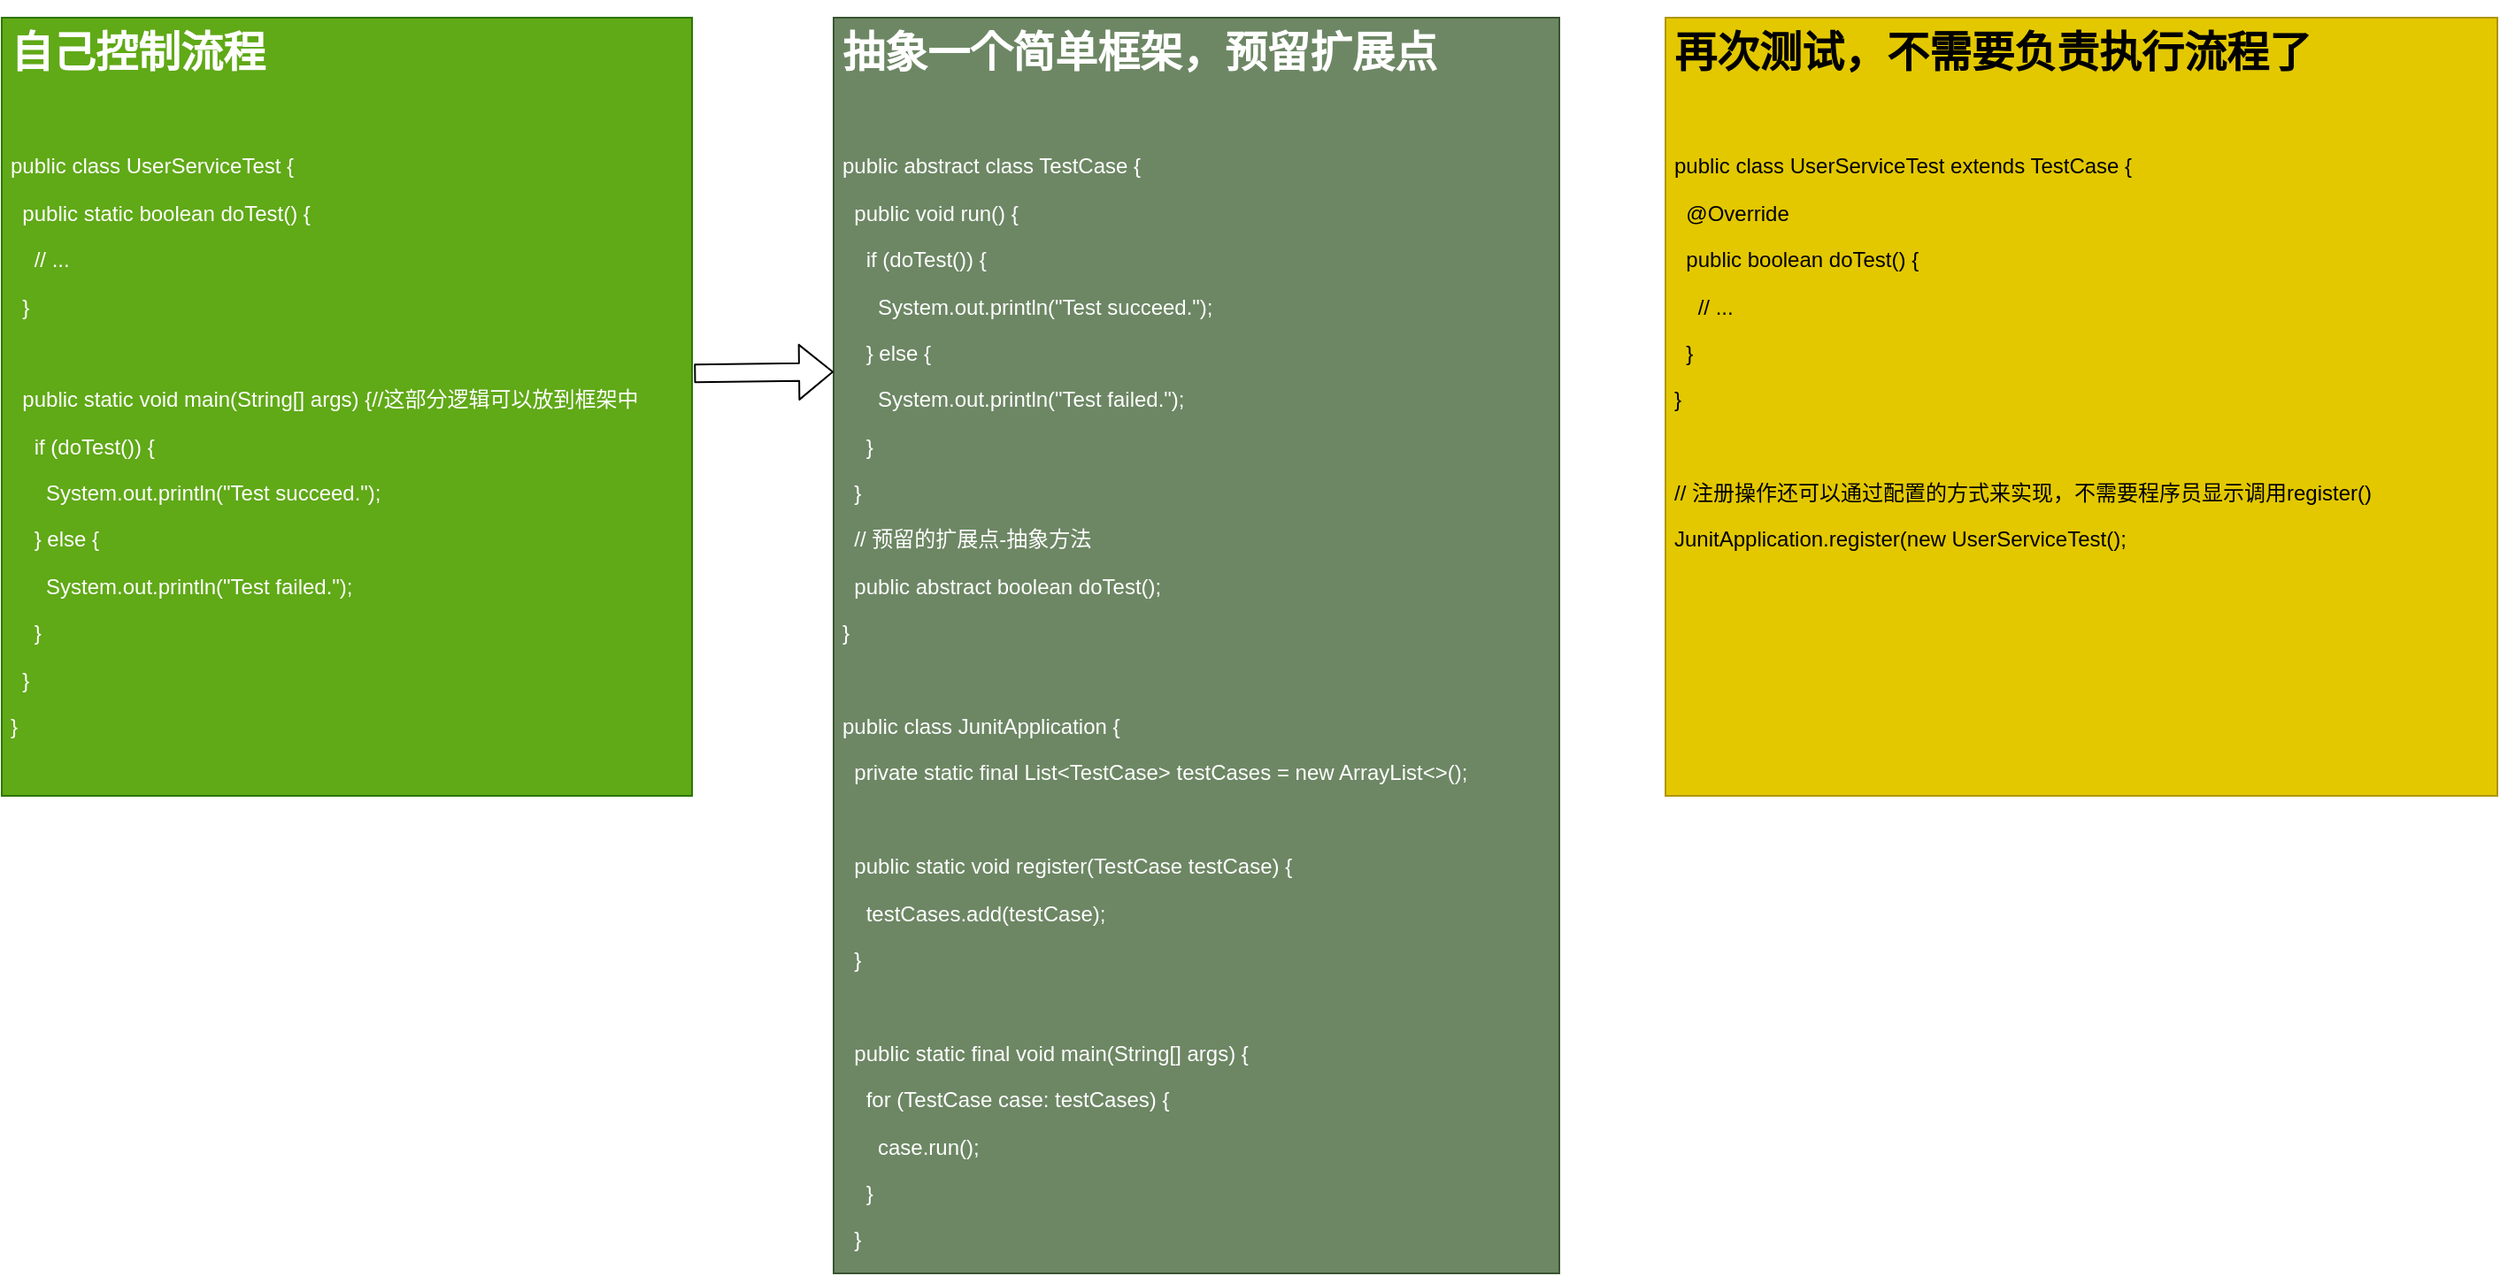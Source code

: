 <mxfile>
    <diagram id="bIiDWn-LiHT6Ueku2QZ1" name="Page-1">
        <mxGraphModel dx="1348" dy="1720" grid="1" gridSize="10" guides="1" tooltips="1" connect="1" arrows="1" fold="1" page="1" pageScale="1" pageWidth="827" pageHeight="1169" math="0" shadow="0">
            <root>
                <mxCell id="0"/>
                <mxCell id="1" parent="0"/>
                <mxCell id="2" value="&lt;h1&gt;自己控制流程&lt;/h1&gt;&lt;p&gt;&lt;br&gt;&lt;/p&gt;&lt;p&gt;public class UserServiceTest {&lt;/p&gt;&lt;p&gt;&amp;nbsp; public static boolean doTest() {&lt;/p&gt;&lt;p&gt;&amp;nbsp; &amp;nbsp; // ...&amp;nbsp;&lt;/p&gt;&lt;p&gt;&amp;nbsp; }&lt;/p&gt;&lt;p&gt;&amp;nbsp;&amp;nbsp;&lt;/p&gt;&lt;p&gt;&amp;nbsp; public static void main(String[] args) {//这部分逻辑可以放到框架中&lt;/p&gt;&lt;p&gt;&amp;nbsp; &amp;nbsp; if (doTest()) {&lt;/p&gt;&lt;p&gt;&amp;nbsp; &amp;nbsp; &amp;nbsp; System.out.println(&quot;Test succeed.&quot;);&lt;/p&gt;&lt;p&gt;&amp;nbsp; &amp;nbsp; } else {&lt;/p&gt;&lt;p&gt;&amp;nbsp; &amp;nbsp; &amp;nbsp; System.out.println(&quot;Test failed.&quot;);&lt;/p&gt;&lt;p&gt;&amp;nbsp; &amp;nbsp; }&lt;/p&gt;&lt;p&gt;&amp;nbsp; }&lt;/p&gt;&lt;p&gt;}&lt;/p&gt;" style="text;html=1;strokeColor=#2D7600;fillColor=#60a917;spacing=5;spacingTop=-20;whiteSpace=wrap;overflow=hidden;rounded=0;fontColor=#ffffff;" vertex="1" parent="1">
                    <mxGeometry x="50" y="290" width="390" height="440" as="geometry"/>
                </mxCell>
                <mxCell id="3" value="&lt;h1&gt;抽象一个简单框架，预留扩展点&lt;/h1&gt;&lt;p&gt;&lt;br&gt;&lt;/p&gt;&lt;p&gt;public abstract class TestCase {&lt;/p&gt;&lt;p&gt;&amp;nbsp; public void run() {&lt;/p&gt;&lt;p&gt;&amp;nbsp; &amp;nbsp; if (doTest()) {&lt;/p&gt;&lt;p&gt;&amp;nbsp; &amp;nbsp; &amp;nbsp; System.out.println(&quot;Test succeed.&quot;);&lt;/p&gt;&lt;p&gt;&amp;nbsp; &amp;nbsp; } else {&lt;/p&gt;&lt;p&gt;&amp;nbsp; &amp;nbsp; &amp;nbsp; System.out.println(&quot;Test failed.&quot;);&lt;/p&gt;&lt;p&gt;&amp;nbsp; &amp;nbsp; }&lt;/p&gt;&lt;p&gt;&amp;nbsp; }&lt;/p&gt;&lt;p&gt;&amp;nbsp; // 预留的扩展点-抽象方法&lt;/p&gt;&lt;p&gt;&amp;nbsp; public abstract boolean doTest();&lt;/p&gt;&lt;p&gt;}&lt;/p&gt;&lt;p&gt;&lt;br&gt;&lt;/p&gt;&lt;p&gt;public class JunitApplication {&lt;/p&gt;&lt;p&gt;&amp;nbsp; private static final List&amp;lt;TestCase&amp;gt; testCases = new ArrayList&amp;lt;&amp;gt;();&lt;/p&gt;&lt;p&gt;&amp;nbsp;&amp;nbsp;&lt;/p&gt;&lt;p&gt;&amp;nbsp; public static void register(TestCase testCase) {&lt;/p&gt;&lt;p&gt;&amp;nbsp; &amp;nbsp; testCases.add(testCase);&lt;/p&gt;&lt;p&gt;&amp;nbsp; }&lt;/p&gt;&lt;p&gt;&amp;nbsp;&amp;nbsp;&lt;/p&gt;&lt;p&gt;&amp;nbsp; public static final void main(String[] args) {&lt;/p&gt;&lt;p&gt;&amp;nbsp; &amp;nbsp; for (TestCase case: testCases) {&lt;/p&gt;&lt;p&gt;&amp;nbsp; &amp;nbsp; &amp;nbsp; case.run();&lt;/p&gt;&lt;p&gt;&amp;nbsp; &amp;nbsp; }&lt;/p&gt;&lt;p&gt;&amp;nbsp; }&lt;/p&gt;" style="text;html=1;strokeColor=#3A5431;fillColor=#6d8764;spacing=5;spacingTop=-20;whiteSpace=wrap;overflow=hidden;rounded=0;fontColor=#ffffff;" vertex="1" parent="1">
                    <mxGeometry x="520" y="290" width="410" height="710" as="geometry"/>
                </mxCell>
                <mxCell id="4" value="&lt;h1&gt;再次测试，不需要负责执行流程了&lt;/h1&gt;&lt;p&gt;&lt;br&gt;&lt;/p&gt;&lt;p&gt;public class UserServiceTest extends TestCase {&lt;/p&gt;&lt;p&gt;&amp;nbsp; @Override&lt;/p&gt;&lt;p&gt;&amp;nbsp; public boolean doTest() {&lt;/p&gt;&lt;p&gt;&amp;nbsp; &amp;nbsp; // ...&amp;nbsp;&lt;/p&gt;&lt;p&gt;&amp;nbsp; }&lt;/p&gt;&lt;p&gt;}&lt;/p&gt;&lt;p&gt;&lt;br&gt;&lt;/p&gt;&lt;p&gt;// 注册操作还可以通过配置的方式来实现，不需要程序员显示调用register()&lt;/p&gt;&lt;p&gt;JunitApplication.register(new UserServiceTest();&lt;/p&gt;" style="text;html=1;strokeColor=#B09500;fillColor=#e3c800;spacing=5;spacingTop=-20;whiteSpace=wrap;overflow=hidden;rounded=0;fontColor=#000000;" vertex="1" parent="1">
                    <mxGeometry x="990" y="290" width="470" height="440" as="geometry"/>
                </mxCell>
                <mxCell id="5" value="" style="shape=flexArrow;endArrow=classic;html=1;exitX=1.003;exitY=0.457;exitDx=0;exitDy=0;exitPerimeter=0;entryX=0;entryY=0.282;entryDx=0;entryDy=0;entryPerimeter=0;" edge="1" parent="1" source="2" target="3">
                    <mxGeometry width="50" height="50" relative="1" as="geometry">
                        <mxPoint x="450" y="530" as="sourcePoint"/>
                        <mxPoint x="500" y="480" as="targetPoint"/>
                    </mxGeometry>
                </mxCell>
            </root>
        </mxGraphModel>
    </diagram>
</mxfile>